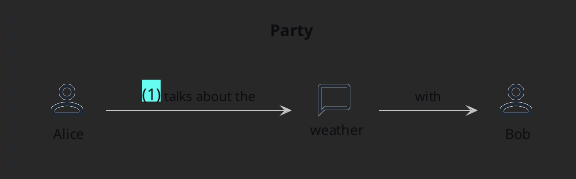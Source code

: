 ' Do not edit
' Theme Gallery
' autogenerated by script
'
@startuml
!theme crt-amber
!include <DomainStory/domainStory>

Boundary(Party) {
    Person(Alice)
    Conversation(weather)
    Person(Bob)
}

activity(1, Alice, talks about the, weather, with, Bob)
@enduml